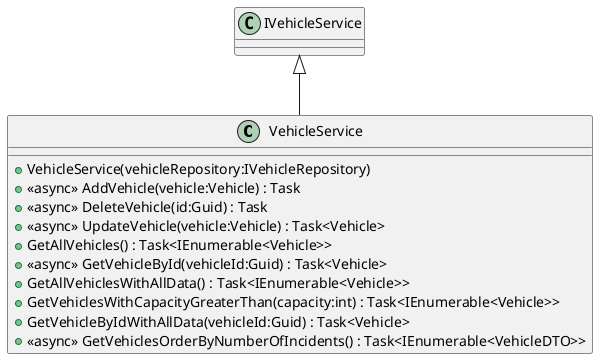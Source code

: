 @startuml
class VehicleService {
    + VehicleService(vehicleRepository:IVehicleRepository)
    + <<async>> AddVehicle(vehicle:Vehicle) : Task
    + <<async>> DeleteVehicle(id:Guid) : Task
    + <<async>> UpdateVehicle(vehicle:Vehicle) : Task<Vehicle>
    + GetAllVehicles() : Task<IEnumerable<Vehicle>>
    + <<async>> GetVehicleById(vehicleId:Guid) : Task<Vehicle>
    + GetAllVehiclesWithAllData() : Task<IEnumerable<Vehicle>>
    + GetVehiclesWithCapacityGreaterThan(capacity:int) : Task<IEnumerable<Vehicle>>
    + GetVehicleByIdWithAllData(vehicleId:Guid) : Task<Vehicle>
    + <<async>> GetVehiclesOrderByNumberOfIncidents() : Task<IEnumerable<VehicleDTO>>
}
IVehicleService <|-- VehicleService
@enduml
